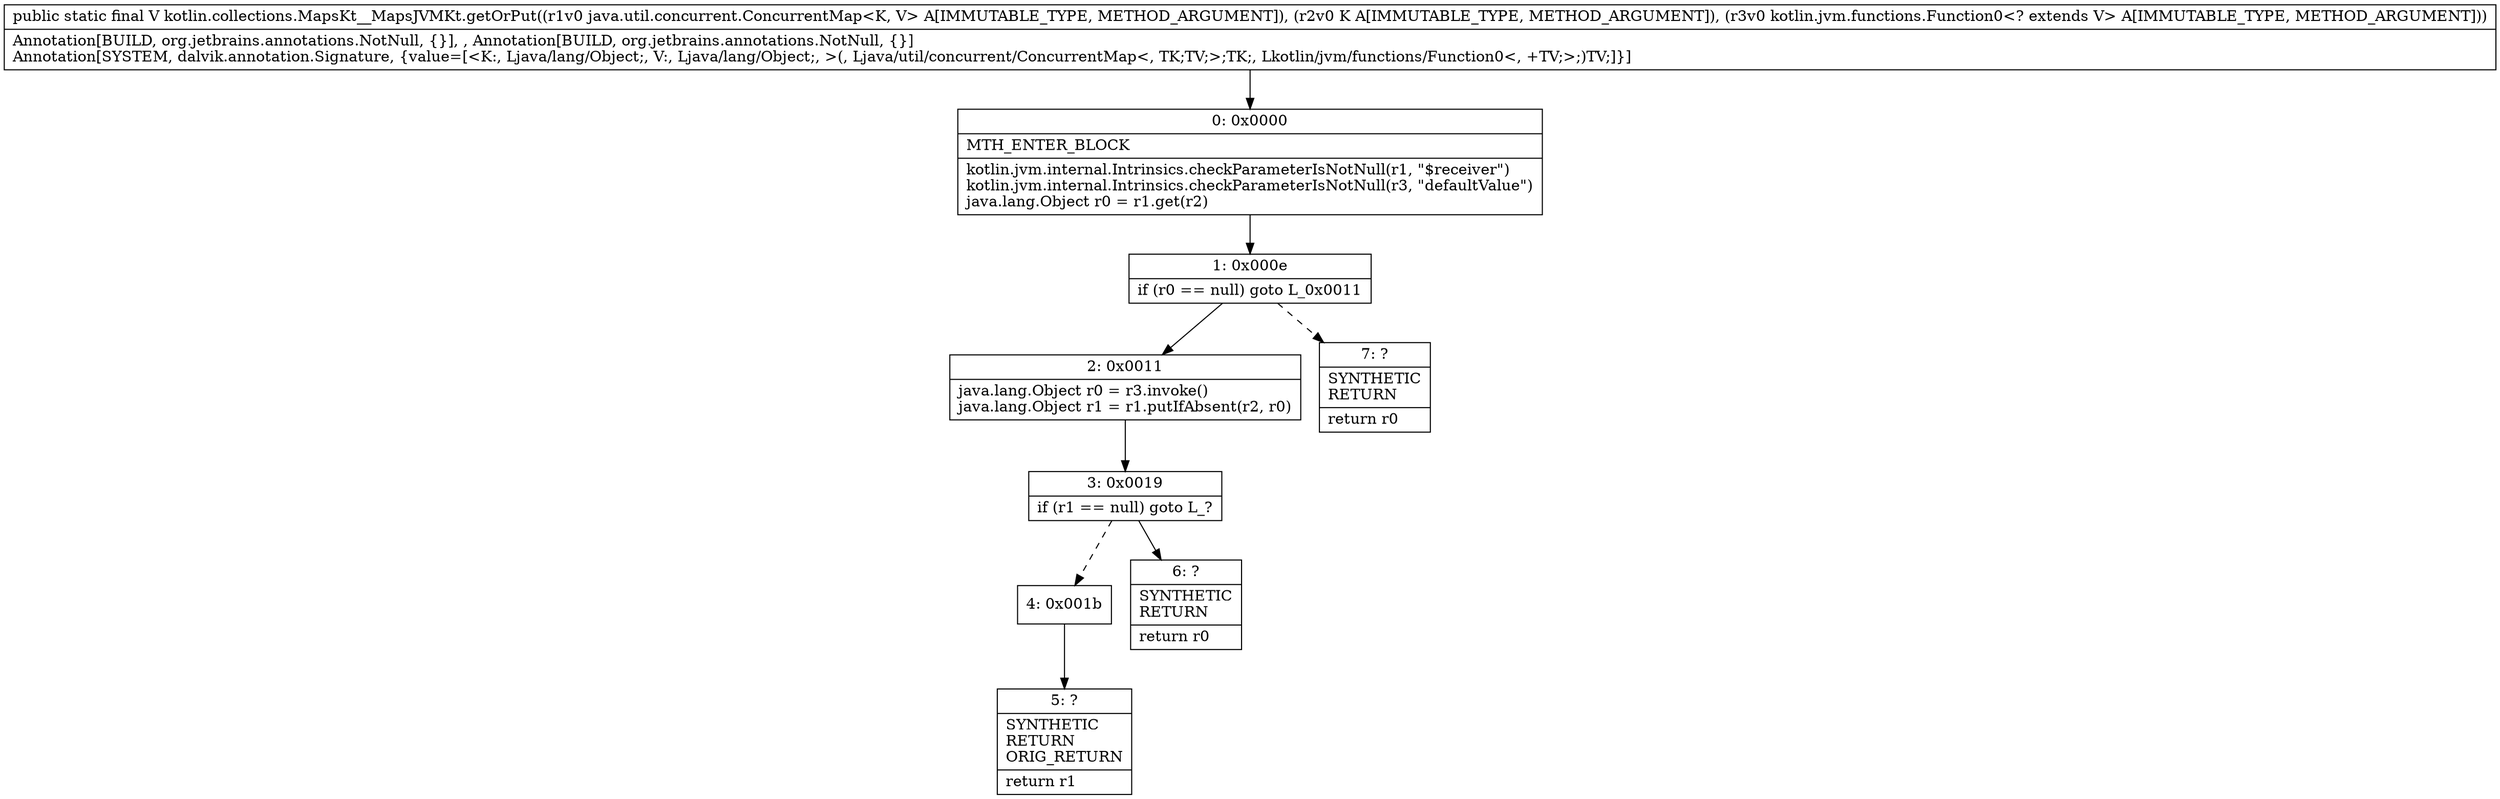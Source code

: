 digraph "CFG forkotlin.collections.MapsKt__MapsJVMKt.getOrPut(Ljava\/util\/concurrent\/ConcurrentMap;Ljava\/lang\/Object;Lkotlin\/jvm\/functions\/Function0;)Ljava\/lang\/Object;" {
Node_0 [shape=record,label="{0\:\ 0x0000|MTH_ENTER_BLOCK\l|kotlin.jvm.internal.Intrinsics.checkParameterIsNotNull(r1, \"$receiver\")\lkotlin.jvm.internal.Intrinsics.checkParameterIsNotNull(r3, \"defaultValue\")\ljava.lang.Object r0 = r1.get(r2)\l}"];
Node_1 [shape=record,label="{1\:\ 0x000e|if (r0 == null) goto L_0x0011\l}"];
Node_2 [shape=record,label="{2\:\ 0x0011|java.lang.Object r0 = r3.invoke()\ljava.lang.Object r1 = r1.putIfAbsent(r2, r0)\l}"];
Node_3 [shape=record,label="{3\:\ 0x0019|if (r1 == null) goto L_?\l}"];
Node_4 [shape=record,label="{4\:\ 0x001b}"];
Node_5 [shape=record,label="{5\:\ ?|SYNTHETIC\lRETURN\lORIG_RETURN\l|return r1\l}"];
Node_6 [shape=record,label="{6\:\ ?|SYNTHETIC\lRETURN\l|return r0\l}"];
Node_7 [shape=record,label="{7\:\ ?|SYNTHETIC\lRETURN\l|return r0\l}"];
MethodNode[shape=record,label="{public static final V kotlin.collections.MapsKt__MapsJVMKt.getOrPut((r1v0 java.util.concurrent.ConcurrentMap\<K, V\> A[IMMUTABLE_TYPE, METHOD_ARGUMENT]), (r2v0 K A[IMMUTABLE_TYPE, METHOD_ARGUMENT]), (r3v0 kotlin.jvm.functions.Function0\<? extends V\> A[IMMUTABLE_TYPE, METHOD_ARGUMENT]))  | Annotation[BUILD, org.jetbrains.annotations.NotNull, \{\}], , Annotation[BUILD, org.jetbrains.annotations.NotNull, \{\}]\lAnnotation[SYSTEM, dalvik.annotation.Signature, \{value=[\<K:, Ljava\/lang\/Object;, V:, Ljava\/lang\/Object;, \>(, Ljava\/util\/concurrent\/ConcurrentMap\<, TK;TV;\>;TK;, Lkotlin\/jvm\/functions\/Function0\<, +TV;\>;)TV;]\}]\l}"];
MethodNode -> Node_0;
Node_0 -> Node_1;
Node_1 -> Node_2;
Node_1 -> Node_7[style=dashed];
Node_2 -> Node_3;
Node_3 -> Node_4[style=dashed];
Node_3 -> Node_6;
Node_4 -> Node_5;
}

